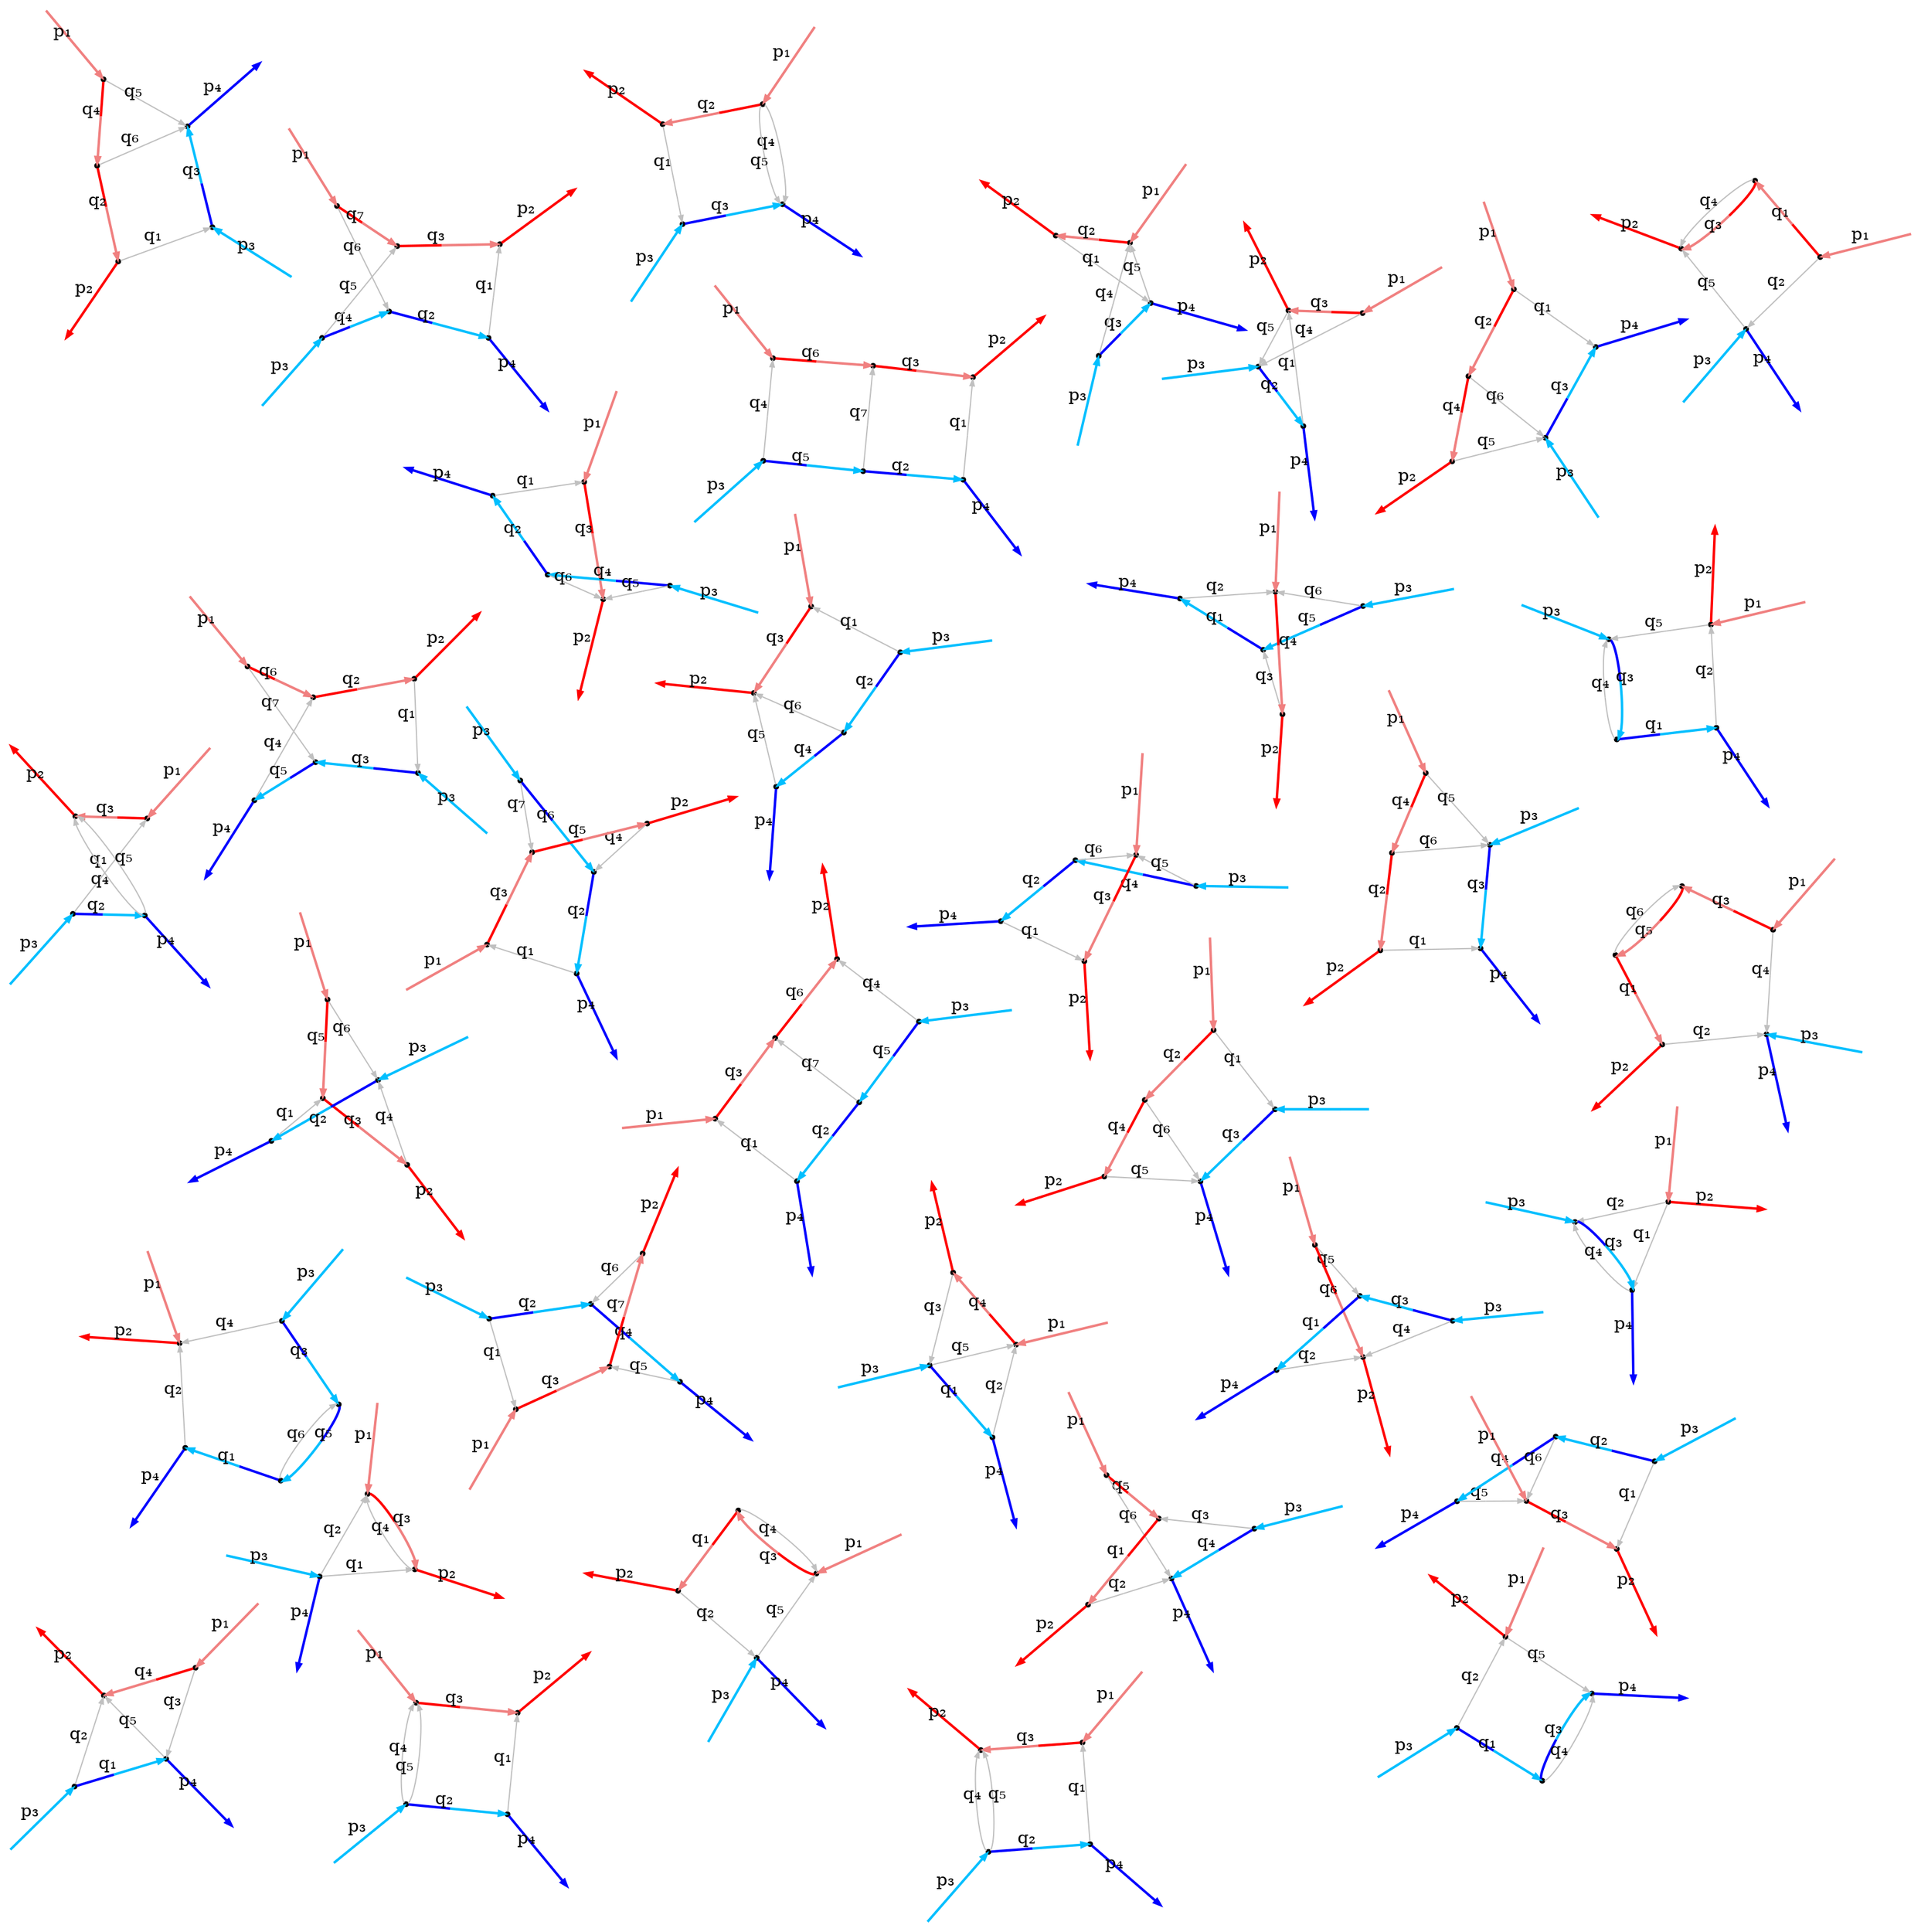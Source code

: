 digraph G {
  graph [layout="neato"];
  node [height="0.05",margin="0",shape="point",width="0.05"];
  edge [arrowsize="0.5"];
  n1 [label=""];
  n2 [label=""];
  n3 [label=""];
  n4 [label=""];
  n5 [label=""];
  n6 [label=""];
  n7 [label=""];
  n8 [label=""];
  n9 [label=""];
  n10 [label=""];
  n11 [label=""];
  n12 [label=""];
  n13 [label=""];
  n14 [label=""];
  n15 [label=""];
  n16 [label=""];
  n17 [label=""];
  n18 [label=""];
  n19 [label=""];
  n20 [label=""];
  n21 [label=""];
  n22 [label=""];
  n23 [label=""];
  n24 [label=""];
  n25 [label=""];
  n26 [label=""];
  n27 [label=""];
  n28 [label=""];
  n29 [label=""];
  n30 [label=""];
  n31 [label=""];
  n32 [label=""];
  n33 [label=""];
  n34 [label=""];
  n35 [label=""];
  n36 [label=""];
  n37 [label=""];
  n38 [label=""];
  n39 [label=""];
  n40 [label=""];
  n41 [label=""];
  n42 [label=""];
  n43 [label=""];
  n44 [label=""];
  n45 [label=""];
  n46 [label=""];
  n47 [label=""];
  n48 [label=""];
  n49 [label=""];
  n50 [label=""];
  n51 [label=""];
  n52 [label=""];
  n53 [label=""];
  n54 [label=""];
  n55 [label=""];
  n56 [label=""];
  n57 [label=""];
  n58 [label=""];
  n59 [label=""];
  n60 [label=""];
  n61 [label=""];
  n62 [label=""];
  n63 [label=""];
  n64 [label=""];
  n65 [label=""];
  n66 [label=""];
  n67 [label=""];
  n68 [label=""];
  n69 [label=""];
  n70 [label=""];
  n71 [label=""];
  n72 [label=""];
  n73 [label=""];
  n74 [label=""];
  n75 [label=""];
  n76 [label=""];
  n77 [label=""];
  n78 [label=""];
  n79 [label=""];
  n80 [label=""];
  n81 [label=""];
  n82 [label=""];
  n83 [label=""];
  n84 [label=""];
  n85 [label=""];
  n86 [label=""];
  n87 [label=""];
  n88 [label=""];
  n89 [label=""];
  n90 [label=""];
  n91 [label=""];
  n92 [label=""];
  n93 [label=""];
  n94 [label=""];
  n95 [label=""];
  n96 [label=""];
  n97 [label=""];
  n98 [label=""];
  n99 [label=""];
  n100 [label=""];
  n101 [label=""];
  n102 [label=""];
  n103 [label=""];
  n104 [label=""];
  n105 [label=""];
  n106 [label=""];
  n107 [label=""];
  n108 [label=""];
  n109 [label=""];
  n110 [label=""];
  n111 [label=""];
  n112 [label=""];
  n113 [label=""];
  n114 [label=""];
  n115 [label=""];
  n116 [label=""];
  n117 [label=""];
  n118 [label=""];
  n119 [label=""];
  n120 [label=""];
  n121 [label=""];
  n122 [label=""];
  n123 [label=""];
  n124 [label=""];
  n125 [label=""];
  n126 [label=""];
  n127 [label=""];
  n128 [label=""];
  n129 [label=""];
  n130 [label=""];
  n131 [label=""];
  n132 [label=""];
  n133 [label=""];
  n134 [label=""];
  n135 [label=""];
  n136 [label=""];
  n137 [label=""];
  n138 [label=""];
  n139 [label=""];
  n140 [label=""];
  n141 [label=""];
  n142 [label=""];
  n143 [label=""];
  n144 [label=""];
  n145 [label=""];
  n146 [label=""];
  n147 [label=""];
  n148 [label=""];
  n149 [label=""];
  n150 [label=""];
  n151 [label=""];
  n152 [label=""];
  n153 [label=""];
  n154 [label=""];
  n155 [label=""];
  n156 [label=""];
  n157 [label=""];
  n158 [label=""];
  n159 [label=""];
  n160 [label=""];
  n161 [label="",shape="none",style="invis"];
  n162 [label="",shape="none",style="invis"];
  n163 [label="",shape="none",style="invis"];
  n164 [label="",shape="none",style="invis"];
  n165 [label="",shape="none",style="invis"];
  n166 [label="",shape="none",style="invis"];
  n167 [label="",shape="none",style="invis"];
  n168 [label="",shape="none",style="invis"];
  n169 [label="",shape="none",style="invis"];
  n170 [label="",shape="none",style="invis"];
  n171 [label="",shape="none",style="invis"];
  n172 [label="",shape="none",style="invis"];
  n173 [label="",shape="none",style="invis"];
  n174 [label="",shape="none",style="invis"];
  n175 [label="",shape="none",style="invis"];
  n176 [label="",shape="none",style="invis"];
  n177 [label="",shape="none",style="invis"];
  n178 [label="",shape="none",style="invis"];
  n179 [label="",shape="none",style="invis"];
  n180 [label="",shape="none",style="invis"];
  n181 [label="",shape="none",style="invis"];
  n182 [label="",shape="none",style="invis"];
  n183 [label="",shape="none",style="invis"];
  n184 [label="",shape="none",style="invis"];
  n185 [label="",shape="none",style="invis"];
  n186 [label="",shape="none",style="invis"];
  n187 [label="",shape="none",style="invis"];
  n188 [label="",shape="none",style="invis"];
  n189 [label="",shape="none",style="invis"];
  n190 [label="",shape="none",style="invis"];
  n191 [label="",shape="none",style="invis"];
  n192 [label="",shape="none",style="invis"];
  n193 [label="",shape="none",style="invis"];
  n194 [label="",shape="none",style="invis"];
  n195 [label="",shape="none",style="invis"];
  n196 [label="",shape="none",style="invis"];
  n197 [label="",shape="none",style="invis"];
  n198 [label="",shape="none",style="invis"];
  n199 [label="",shape="none",style="invis"];
  n200 [label="",shape="none",style="invis"];
  n201 [label="",shape="none",style="invis"];
  n202 [label="",shape="none",style="invis"];
  n203 [label="",shape="none",style="invis"];
  n204 [label="",shape="none",style="invis"];
  n205 [label="",shape="none",style="invis"];
  n206 [label="",shape="none",style="invis"];
  n207 [label="",shape="none",style="invis"];
  n208 [label="",shape="none",style="invis"];
  n209 [label="",shape="none",style="invis"];
  n210 [label="",shape="none",style="invis"];
  n211 [label="",shape="none",style="invis"];
  n212 [label="",shape="none",style="invis"];
  n213 [label="",shape="none",style="invis"];
  n214 [label="",shape="none",style="invis"];
  n215 [label="",shape="none",style="invis"];
  n216 [label="",shape="none",style="invis"];
  n217 [label="",shape="none",style="invis"];
  n218 [label="",shape="none",style="invis"];
  n219 [label="",shape="none",style="invis"];
  n220 [label="",shape="none",style="invis"];
  n221 [label="",shape="none",style="invis"];
  n222 [label="",shape="none",style="invis"];
  n223 [label="",shape="none",style="invis"];
  n224 [label="",shape="none",style="invis"];
  n225 [label="",shape="none",style="invis"];
  n226 [label="",shape="none",style="invis"];
  n227 [label="",shape="none",style="invis"];
  n228 [label="",shape="none",style="invis"];
  n229 [label="",shape="none",style="invis"];
  n230 [label="",shape="none",style="invis"];
  n231 [label="",shape="none",style="invis"];
  n232 [label="",shape="none",style="invis"];
  n233 [label="",shape="none",style="invis"];
  n234 [label="",shape="none",style="invis"];
  n235 [label="",shape="none",style="invis"];
  n236 [label="",shape="none",style="invis"];
  n237 [label="",shape="none",style="invis"];
  n238 [label="",shape="none",style="invis"];
  n239 [label="",shape="none",style="invis"];
  n240 [label="",shape="none",style="invis"];
  n241 [label="",shape="none",style="invis"];
  n242 [label="",shape="none",style="invis"];
  n243 [label="",shape="none",style="invis"];
  n244 [label="",shape="none",style="invis"];
  n245 [label="",shape="none",style="invis"];
  n246 [label="",shape="none",style="invis"];
  n247 [label="",shape="none",style="invis"];
  n248 [label="",shape="none",style="invis"];
  n249 [label="",shape="none",style="invis"];
  n250 [label="",shape="none",style="invis"];
  n251 [label="",shape="none",style="invis"];
  n252 [label="",shape="none",style="invis"];
  n253 [label="",shape="none",style="invis"];
  n254 [label="",shape="none",style="invis"];
  n255 [label="",shape="none",style="invis"];
  n256 [label="",shape="none",style="invis"];
  n257 [label="",shape="none",style="invis"];
  n258 [label="",shape="none",style="invis"];
  n259 [label="",shape="none",style="invis"];
  n260 [label="",shape="none",style="invis"];
  n261 [label="",shape="none",style="invis"];
  n262 [label="",shape="none",style="invis"];
  n263 [label="",shape="none",style="invis"];
  n264 [label="",shape="none",style="invis"];
  n265 [label="",shape="none",style="invis"];
  n266 [label="",shape="none",style="invis"];
  n267 [label="",shape="none",style="invis"];
  n268 [label="",shape="none",style="invis"];
  n269 [label="",shape="none",style="invis"];
  n270 [label="",shape="none",style="invis"];
  n271 [label="",shape="none",style="invis"];
  n272 [label="",shape="none",style="invis"];
  n273 [label="",shape="none",style="invis"];
  n274 [label="",shape="none",style="invis"];
  n275 [label="",shape="none",style="invis"];
  n276 [label="",shape="none",style="invis"];
  n277 [label="",shape="none",style="invis"];
  n278 [label="",shape="none",style="invis"];
  n279 [label="",shape="none",style="invis"];
  n280 [label="",shape="none",style="invis"];
  n281 [label="",shape="none",style="invis"];
  n282 [label="",shape="none",style="invis"];
  n283 [label="",shape="none",style="invis"];
  n284 [label="",shape="none",style="invis"];
  n285 [label="",shape="none",style="invis"];
  n286 [label="",shape="none",style="invis"];
  n287 [label="",shape="none",style="invis"];
  n288 [label="",shape="none",style="invis"];
  n289 [label="",shape="none",style="invis"];
  n290 [label="",shape="none",style="invis"];
  n291 [label="",shape="none",style="invis"];
  n292 [label="",shape="none",style="invis"];
  n293 [label="",shape="none",style="invis"];
  n294 [label="",shape="none",style="invis"];
  n295 [label="",shape="none",style="invis"];
  n296 [label="",shape="none",style="invis"];
  n161 -> n3 [color="lightcoral",label="p₁",penwidth="2"];
  n2 -> n162 [color="red",label="p₂",penwidth="2"];
  n163 -> n1 [color="deepskyblue",label="p₃",penwidth="2"];
  n1 -> n164 [color="blue",label="p₄",penwidth="2"];
  n165 -> n4 [color="lightcoral",label="p₁",penwidth="2"];
  n4 -> n166 [color="red",label="p₂",penwidth="2"];
  n167 -> n6 [color="deepskyblue",label="p₃",penwidth="2"];
  n5 -> n168 [color="blue",label="p₄",penwidth="2"];
  n169 -> n9 [color="lightcoral",label="p₁",penwidth="2"];
  n9 -> n170 [color="red",label="p₂",penwidth="2"];
  n171 -> n10 [color="deepskyblue",label="p₃",penwidth="2"];
  n7 -> n172 [color="blue",label="p₄",penwidth="2"];
  n173 -> n14 [color="lightcoral",label="p₁",penwidth="2"];
  n11 -> n174 [color="red",label="p₂",penwidth="2"];
  n175 -> n13 [color="deepskyblue",label="p₃",penwidth="2"];
  n13 -> n176 [color="blue",label="p₄",penwidth="2"];
  n177 -> n17 [color="lightcoral",label="p₁",penwidth="2"];
  n17 -> n178 [color="red",label="p₂",penwidth="2"];
  n179 -> n15 [color="deepskyblue",label="p₃",penwidth="2"];
  n18 -> n180 [color="blue",label="p₄",penwidth="2"];
  n181 -> n19 [color="lightcoral",label="p₁",penwidth="2"];
  n22 -> n182 [color="red",label="p₂",penwidth="2"];
  n183 -> n21 [color="deepskyblue",label="p₃",penwidth="2"];
  n21 -> n184 [color="blue",label="p₄",penwidth="2"];
  n185 -> n26 [color="lightcoral",label="p₁",penwidth="2"];
  n24 -> n186 [color="red",label="p₂",penwidth="2"];
  n187 -> n25 [color="deepskyblue",label="p₃",penwidth="2"];
  n23 -> n188 [color="blue",label="p₄",penwidth="2"];
  n189 -> n28 [color="lightcoral",label="p₁",penwidth="2"];
  n29 -> n190 [color="red",label="p₂",penwidth="2"];
  n191 -> n30 [color="deepskyblue",label="p₃",penwidth="2"];
  n27 -> n192 [color="blue",label="p₄",penwidth="2"];
  n193 -> n34 [color="lightcoral",label="p₁",penwidth="2"];
  n31 -> n194 [color="red",label="p₂",penwidth="2"];
  n195 -> n32 [color="deepskyblue",label="p₃",penwidth="2"];
  n33 -> n196 [color="blue",label="p₄",penwidth="2"];
  n197 -> n36 [color="lightcoral",label="p₁",penwidth="2"];
  n38 -> n198 [color="red",label="p₂",penwidth="2"];
  n199 -> n35 [color="deepskyblue",label="p₃",penwidth="2"];
  n37 -> n200 [color="blue",label="p₄",penwidth="2"];
  n201 -> n42 [color="lightcoral",label="p₁",penwidth="2"];
  n40 -> n202 [color="red",label="p₂",penwidth="2"];
  n203 -> n41 [color="deepskyblue",label="p₃",penwidth="2"];
  n39 -> n204 [color="blue",label="p₄",penwidth="2"];
  n205 -> n44 [color="lightcoral",label="p₁",penwidth="2"];
  n46 -> n206 [color="red",label="p₂",penwidth="2"];
  n207 -> n45 [color="deepskyblue",label="p₃",penwidth="2"];
  n43 -> n208 [color="blue",label="p₄",penwidth="2"];
  n209 -> n49 [color="lightcoral",label="p₁",penwidth="2"];
  n47 -> n210 [color="red",label="p₂",penwidth="2"];
  n211 -> n48 [color="deepskyblue",label="p₃",penwidth="2"];
  n50 -> n212 [color="blue",label="p₄",penwidth="2"];
  n213 -> n52 [color="lightcoral",label="p₁",penwidth="2"];
  n54 -> n214 [color="red",label="p₂",penwidth="2"];
  n215 -> n51 [color="deepskyblue",label="p₃",penwidth="2"];
  n53 -> n216 [color="blue",label="p₄",penwidth="2"];
  n217 -> n59 [color="lightcoral",label="p₁",penwidth="2"];
  n59 -> n218 [color="red",label="p₂",penwidth="2"];
  n219 -> n56 [color="deepskyblue",label="p₃",penwidth="2"];
  n55 -> n220 [color="blue",label="p₄",penwidth="2"];
  n221 -> n61 [color="lightcoral",label="p₁",penwidth="2"];
  n60 -> n222 [color="red",label="p₂",penwidth="2"];
  n223 -> n64 [color="deepskyblue",label="p₃",penwidth="2"];
  n64 -> n224 [color="blue",label="p₄",penwidth="2"];
  n225 -> n69 [color="lightcoral",label="p₁",penwidth="2"];
  n66 -> n226 [color="red",label="p₂",penwidth="2"];
  n227 -> n67 [color="deepskyblue",label="p₃",penwidth="2"];
  n65 -> n228 [color="blue",label="p₄",penwidth="2"];
  n229 -> n72 [color="lightcoral",label="p₁",penwidth="2"];
  n71 -> n230 [color="red",label="p₂",penwidth="2"];
  n231 -> n74 [color="deepskyblue",label="p₃",penwidth="2"];
  n70 -> n232 [color="blue",label="p₄",penwidth="2"];
  n233 -> n77 [color="lightcoral",label="p₁",penwidth="2"];
  n79 -> n234 [color="red",label="p₂",penwidth="2"];
  n235 -> n76 [color="deepskyblue",label="p₃",penwidth="2"];
  n75 -> n236 [color="blue",label="p₄",penwidth="2"];
  n237 -> n82 [color="lightcoral",label="p₁",penwidth="2"];
  n80 -> n238 [color="red",label="p₂",penwidth="2"];
  n239 -> n81 [color="deepskyblue",label="p₃",penwidth="2"];
  n84 -> n240 [color="blue",label="p₄",penwidth="2"];
  n241 -> n89 [color="lightcoral",label="p₁",penwidth="2"];
  n86 -> n242 [color="red",label="p₂",penwidth="2"];
  n243 -> n87 [color="deepskyblue",label="p₃",penwidth="2"];
  n85 -> n244 [color="blue",label="p₄",penwidth="2"];
  n245 -> n91 [color="lightcoral",label="p₁",penwidth="2"];
  n94 -> n246 [color="red",label="p₂",penwidth="2"];
  n247 -> n92 [color="deepskyblue",label="p₃",penwidth="2"];
  n90 -> n248 [color="blue",label="p₄",penwidth="2"];
  n249 -> n97 [color="lightcoral",label="p₁",penwidth="2"];
  n95 -> n250 [color="red",label="p₂",penwidth="2"];
  n251 -> n99 [color="deepskyblue",label="p₃",penwidth="2"];
  n96 -> n252 [color="blue",label="p₄",penwidth="2"];
  n253 -> n102 [color="lightcoral",label="p₁",penwidth="2"];
  n100 -> n254 [color="red",label="p₂",penwidth="2"];
  n255 -> n101 [color="deepskyblue",label="p₃",penwidth="2"];
  n104 -> n256 [color="blue",label="p₄",penwidth="2"];
  n257 -> n109 [color="lightcoral",label="p₁",penwidth="2"];
  n106 -> n258 [color="red",label="p₂",penwidth="2"];
  n259 -> n105 [color="deepskyblue",label="p₃",penwidth="2"];
  n107 -> n260 [color="blue",label="p₄",penwidth="2"];
  n261 -> n111 [color="lightcoral",label="p₁",penwidth="2"];
  n114 -> n262 [color="red",label="p₂",penwidth="2"];
  n263 -> n110 [color="deepskyblue",label="p₃",penwidth="2"];
  n112 -> n264 [color="blue",label="p₄",penwidth="2"];
  n265 -> n115 [color="lightcoral",label="p₁",penwidth="2"];
  n117 -> n266 [color="red",label="p₂",penwidth="2"];
  n267 -> n119 [color="deepskyblue",label="p₃",penwidth="2"];
  n116 -> n268 [color="blue",label="p₄",penwidth="2"];
  n269 -> n120 [color="lightcoral",label="p₁",penwidth="2"];
  n122 -> n270 [color="red",label="p₂",penwidth="2"];
  n271 -> n121 [color="deepskyblue",label="p₃",penwidth="2"];
  n124 -> n272 [color="blue",label="p₄",penwidth="2"];
  n273 -> n128 [color="lightcoral",label="p₁",penwidth="2"];
  n126 -> n274 [color="red",label="p₂",penwidth="2"];
  n275 -> n127 [color="deepskyblue",label="p₃",penwidth="2"];
  n125 -> n276 [color="blue",label="p₄",penwidth="2"];
  n277 -> n132 [color="lightcoral",label="p₁",penwidth="2"];
  n133 -> n278 [color="red",label="p₂",penwidth="2"];
  n279 -> n134 [color="deepskyblue",label="p₃",penwidth="2"];
  n131 -> n280 [color="blue",label="p₄",penwidth="2"];
  n281 -> n140 [color="lightcoral",label="p₁",penwidth="2"];
  n137 -> n282 [color="red",label="p₂",penwidth="2"];
  n283 -> n138 [color="deepskyblue",label="p₃",penwidth="2"];
  n139 -> n284 [color="blue",label="p₄",penwidth="2"];
  n285 -> n144 [color="lightcoral",label="p₁",penwidth="2"];
  n146 -> n286 [color="red",label="p₂",penwidth="2"];
  n287 -> n143 [color="deepskyblue",label="p₃",penwidth="2"];
  n145 -> n288 [color="blue",label="p₄",penwidth="2"];
  n289 -> n152 [color="lightcoral",label="p₁",penwidth="2"];
  n150 -> n290 [color="red",label="p₂",penwidth="2"];
  n291 -> n151 [color="deepskyblue",label="p₃",penwidth="2"];
  n149 -> n292 [color="blue",label="p₄",penwidth="2"];
  n293 -> n156 [color="lightcoral",label="p₁",penwidth="2"];
  n158 -> n294 [color="red",label="p₂",penwidth="2"];
  n295 -> n157 [color="deepskyblue",label="p₃",penwidth="2"];
  n155 -> n296 [color="blue",label="p₄",penwidth="2"];
  n1 -> n2 [color="grey;0.5:grey",label="q₁",penwidth="1"];
  n1 -> n3 [color="grey;0.5:grey",label="q₂",penwidth="1"];
  n3 -> n2 [color="red;0.5:lightcoral",label="q₃",penwidth="2"];
  n2 -> n3 [color="grey;0.5:grey",label="q₄",penwidth="1"];
  n4 -> n5 [color="grey;0.5:grey",label="q₁",penwidth="1"];
  n4 -> n6 [color="grey;0.5:grey",label="q₂",penwidth="1"];
  n6 -> n5 [color="blue;0.5:deepskyblue",label="q₃",penwidth="2"];
  n5 -> n6 [color="grey;0.5:grey",label="q₄",penwidth="1"];
  n8 -> n7 [color="blue;0.5:deepskyblue",label="q₁",penwidth="2"];
  n7 -> n9 [color="grey;0.5:grey",label="q₂",penwidth="1"];
  n10 -> n8 [color="blue;0.5:deepskyblue",label="q₃",penwidth="2"];
  n8 -> n10 [color="grey;0.5:grey",label="q₄",penwidth="1"];
  n9 -> n10 [color="grey;0.5:grey",label="q₅",penwidth="1"];
  n12 -> n11 [color="red;0.5:lightcoral",label="q₁",penwidth="2"];
  n11 -> n13 [color="grey;0.5:grey",label="q₂",penwidth="1"];
  n14 -> n12 [color="red;0.5:lightcoral",label="q₃",penwidth="2"];
  n12 -> n14 [color="grey;0.5:grey",label="q₄",penwidth="1"];
  n13 -> n14 [color="grey;0.5:grey",label="q₅",penwidth="1"];
  n15 -> n16 [color="blue;0.5:deepskyblue",label="q₁",penwidth="2"];
  n15 -> n17 [color="grey;0.5:grey",label="q₂",penwidth="1"];
  n16 -> n18 [color="blue;0.5:deepskyblue",label="q₃",penwidth="2"];
  n16 -> n18 [color="grey;0.5:grey",label="q₄",penwidth="1"];
  n17 -> n18 [color="grey;0.5:grey",label="q₅",penwidth="1"];
  n19 -> n20 [color="red;0.5:lightcoral",label="q₁",penwidth="2"];
  n19 -> n21 [color="grey;0.5:grey",label="q₂",penwidth="1"];
  n20 -> n22 [color="red;0.5:lightcoral",label="q₃",penwidth="2"];
  n20 -> n22 [color="grey;0.5:grey",label="q₄",penwidth="1"];
  n21 -> n22 [color="grey;0.5:grey",label="q₅",penwidth="1"];
  n25 -> n23 [color="blue;0.5:deepskyblue",label="q₁",penwidth="2"];
  n23 -> n26 [color="grey;0.5:grey",label="q₂",penwidth="1"];
  n24 -> n25 [color="grey;0.5:grey",label="q₃",penwidth="1"];
  n26 -> n24 [color="red;0.5:lightcoral",label="q₄",penwidth="2"];
  n25 -> n26 [color="grey;0.5:grey",label="q₅",penwidth="1"];
  n27 -> n29 [color="grey;0.5:grey",label="q₁",penwidth="1"];
  n30 -> n27 [color="blue;0.5:deepskyblue",label="q₂",penwidth="2"];
  n28 -> n29 [color="red;0.5:lightcoral",label="q₃",penwidth="2"];
  n28 -> n30 [color="grey;0.5:grey",label="q₄",penwidth="1"];
  n29 -> n30 [color="grey;0.5:grey",label="q₅",penwidth="1"];
  n31 -> n33 [color="grey;0.5:grey",label="q₁",penwidth="1"];
  n34 -> n31 [color="red;0.5:lightcoral",label="q₂",penwidth="2"];
  n32 -> n33 [color="blue;0.5:deepskyblue",label="q₃",penwidth="2"];
  n32 -> n34 [color="grey;0.5:grey",label="q₄",penwidth="1"];
  n33 -> n34 [color="grey;0.5:grey",label="q₅",penwidth="1"];
  n35 -> n37 [color="blue;0.5:deepskyblue",label="q₁",penwidth="2"];
  n35 -> n38 [color="grey;0.5:grey",label="q₂",penwidth="1"];
  n36 -> n37 [color="grey;0.5:grey",label="q₃",penwidth="1"];
  n36 -> n38 [color="red;0.5:lightcoral",label="q₄",penwidth="2"];
  n37 -> n38 [color="grey;0.5:grey",label="q₅",penwidth="1"];
  n39 -> n40 [color="grey;0.5:grey",label="q₁",penwidth="1"];
  n41 -> n39 [color="blue;0.5:deepskyblue",label="q₂",penwidth="2"];
  n42 -> n40 [color="red;0.5:lightcoral",label="q₃",penwidth="2"];
  n41 -> n42 [color="grey;0.5:grey",label="q₄",penwidth="1"];
  n41 -> n42 [color="grey;0.5:grey",label="q₅",penwidth="1"];
  n43 -> n44 [color="grey;0.5:grey",label="q₁",penwidth="1"];
  n45 -> n43 [color="blue;0.5:deepskyblue",label="q₂",penwidth="2"];
  n44 -> n46 [color="red;0.5:lightcoral",label="q₃",penwidth="2"];
  n45 -> n46 [color="grey;0.5:grey",label="q₄",penwidth="1"];
  n45 -> n46 [color="grey;0.5:grey",label="q₅",penwidth="1"];
  n47 -> n48 [color="grey;0.5:grey",label="q₁",penwidth="1"];
  n49 -> n47 [color="red;0.5:lightcoral",label="q₂",penwidth="2"];
  n48 -> n50 [color="blue;0.5:deepskyblue",label="q₃",penwidth="2"];
  n49 -> n50 [color="grey;0.5:grey",label="q₄",penwidth="1"];
  n49 -> n50 [color="grey;0.5:grey",label="q₅",penwidth="1"];
  n51 -> n52 [color="grey;0.5:grey",label="q₁",penwidth="1"];
  n51 -> n53 [color="blue;0.5:deepskyblue",label="q₂",penwidth="2"];
  n52 -> n54 [color="red;0.5:lightcoral",label="q₃",penwidth="2"];
  n53 -> n54 [color="grey;0.5:grey",label="q₄",penwidth="1"];
  n53 -> n54 [color="grey;0.5:grey",label="q₅",penwidth="1"];
  n57 -> n55 [color="blue;0.5:deepskyblue",label="q₁",penwidth="2"];
  n55 -> n59 [color="grey;0.5:grey",label="q₂",penwidth="1"];
  n56 -> n58 [color="blue;0.5:deepskyblue",label="q₃",penwidth="2"];
  n56 -> n59 [color="grey;0.5:grey",label="q₄",penwidth="1"];
  n58 -> n57 [color="blue;0.5:deepskyblue",label="q₅",penwidth="2"];
  n57 -> n58 [color="grey;0.5:grey",label="q₆",penwidth="1"];
  n62 -> n60 [color="red;0.5:lightcoral",label="q₁",penwidth="2"];
  n60 -> n64 [color="grey;0.5:grey",label="q₂",penwidth="1"];
  n61 -> n63 [color="red;0.5:lightcoral",label="q₃",penwidth="2"];
  n61 -> n64 [color="grey;0.5:grey",label="q₄",penwidth="1"];
  n63 -> n62 [color="red;0.5:lightcoral",label="q₅",penwidth="2"];
  n62 -> n63 [color="grey;0.5:grey",label="q₆",penwidth="1"];
  n68 -> n65 [color="blue;0.5:deepskyblue",label="q₁",penwidth="2"];
  n65 -> n69 [color="grey;0.5:grey",label="q₂",penwidth="1"];
  n66 -> n68 [color="grey;0.5:grey",label="q₃",penwidth="1"];
  n69 -> n66 [color="red;0.5:lightcoral",label="q₄",penwidth="2"];
  n67 -> n68 [color="blue;0.5:deepskyblue",label="q₅",penwidth="2"];
  n67 -> n69 [color="grey;0.5:grey",label="q₆",penwidth="1"];
  n70 -> n73 [color="grey;0.5:grey",label="q₁",penwidth="1"];
  n74 -> n70 [color="blue;0.5:deepskyblue",label="q₂",penwidth="2"];
  n73 -> n71 [color="red;0.5:lightcoral",label="q₃",penwidth="2"];
  n71 -> n74 [color="grey;0.5:grey",label="q₄",penwidth="1"];
  n72 -> n73 [color="red;0.5:lightcoral",label="q₅",penwidth="2"];
  n72 -> n74 [color="grey;0.5:grey",label="q₆",penwidth="1"];
  n78 -> n75 [color="blue;0.5:deepskyblue",label="q₁",penwidth="2"];
  n75 -> n79 [color="grey;0.5:grey",label="q₂",penwidth="1"];
  n76 -> n78 [color="blue;0.5:deepskyblue",label="q₃",penwidth="2"];
  n76 -> n79 [color="grey;0.5:grey",label="q₄",penwidth="1"];
  n77 -> n78 [color="grey;0.5:grey",label="q₅",penwidth="1"];
  n77 -> n79 [color="red;0.5:lightcoral",label="q₆",penwidth="2"];
  n83 -> n80 [color="red;0.5:lightcoral",label="q₁",penwidth="2"];
  n80 -> n84 [color="grey;0.5:grey",label="q₂",penwidth="1"];
  n81 -> n83 [color="grey;0.5:grey",label="q₃",penwidth="1"];
  n81 -> n84 [color="blue;0.5:deepskyblue",label="q₄",penwidth="2"];
  n82 -> n83 [color="red;0.5:lightcoral",label="q₅",penwidth="2"];
  n82 -> n84 [color="grey;0.5:grey",label="q₆",penwidth="1"];
  n85 -> n86 [color="grey;0.5:grey",label="q₁",penwidth="1"];
  n88 -> n85 [color="blue;0.5:deepskyblue",label="q₂",penwidth="2"];
  n89 -> n86 [color="red;0.5:lightcoral",label="q₃",penwidth="2"];
  n87 -> n88 [color="blue;0.5:deepskyblue",label="q₄",penwidth="2"];
  n87 -> n89 [color="grey;0.5:grey",label="q₅",penwidth="1"];
  n88 -> n89 [color="grey;0.5:grey",label="q₆",penwidth="1"];
  n90 -> n91 [color="grey;0.5:grey",label="q₁",penwidth="1"];
  n93 -> n90 [color="blue;0.5:deepskyblue",label="q₂",penwidth="2"];
  n91 -> n94 [color="red;0.5:lightcoral",label="q₃",penwidth="2"];
  n92 -> n93 [color="blue;0.5:deepskyblue",label="q₄",penwidth="2"];
  n92 -> n94 [color="grey;0.5:grey",label="q₅",penwidth="1"];
  n93 -> n94 [color="grey;0.5:grey",label="q₆",penwidth="1"];
  n95 -> n96 [color="grey;0.5:grey",label="q₁",penwidth="1"];
  n98 -> n95 [color="red;0.5:lightcoral",label="q₂",penwidth="2"];
  n99 -> n96 [color="blue;0.5:deepskyblue",label="q₃",penwidth="2"];
  n97 -> n98 [color="red;0.5:lightcoral",label="q₄",penwidth="2"];
  n97 -> n99 [color="grey;0.5:grey",label="q₅",penwidth="1"];
  n98 -> n99 [color="grey;0.5:grey",label="q₆",penwidth="1"];
  n100 -> n101 [color="grey;0.5:grey",label="q₁",penwidth="1"];
  n103 -> n100 [color="red;0.5:lightcoral",label="q₂",penwidth="2"];
  n101 -> n104 [color="blue;0.5:deepskyblue",label="q₃",penwidth="2"];
  n102 -> n103 [color="red;0.5:lightcoral",label="q₄",penwidth="2"];
  n102 -> n104 [color="grey;0.5:grey",label="q₅",penwidth="1"];
  n103 -> n104 [color="grey;0.5:grey",label="q₆",penwidth="1"];
  n105 -> n106 [color="grey;0.5:grey",label="q₁",penwidth="1"];
  n105 -> n108 [color="blue;0.5:deepskyblue",label="q₂",penwidth="2"];
  n109 -> n106 [color="red;0.5:lightcoral",label="q₃",penwidth="2"];
  n108 -> n107 [color="blue;0.5:deepskyblue",label="q₄",penwidth="2"];
  n107 -> n109 [color="grey;0.5:grey",label="q₅",penwidth="1"];
  n108 -> n109 [color="grey;0.5:grey",label="q₆",penwidth="1"];
  n110 -> n111 [color="grey;0.5:grey",label="q₁",penwidth="1"];
  n110 -> n113 [color="blue;0.5:deepskyblue",label="q₂",penwidth="2"];
  n111 -> n114 [color="red;0.5:lightcoral",label="q₃",penwidth="2"];
  n113 -> n112 [color="blue;0.5:deepskyblue",label="q₄",penwidth="2"];
  n112 -> n114 [color="grey;0.5:grey",label="q₅",penwidth="1"];
  n113 -> n114 [color="grey;0.5:grey",label="q₆",penwidth="1"];
  n115 -> n116 [color="grey;0.5:grey",label="q₁",penwidth="1"];
  n115 -> n118 [color="red;0.5:lightcoral",label="q₂",penwidth="2"];
  n119 -> n116 [color="blue;0.5:deepskyblue",label="q₃",penwidth="2"];
  n118 -> n117 [color="red;0.5:lightcoral",label="q₄",penwidth="2"];
  n117 -> n119 [color="grey;0.5:grey",label="q₅",penwidth="1"];
  n118 -> n119 [color="grey;0.5:grey",label="q₆",penwidth="1"];
  n120 -> n121 [color="grey;0.5:grey",label="q₁",penwidth="1"];
  n120 -> n123 [color="red;0.5:lightcoral",label="q₂",penwidth="2"];
  n121 -> n124 [color="blue;0.5:deepskyblue",label="q₃",penwidth="2"];
  n123 -> n122 [color="red;0.5:lightcoral",label="q₄",penwidth="2"];
  n122 -> n124 [color="grey;0.5:grey",label="q₅",penwidth="1"];
  n123 -> n124 [color="grey;0.5:grey",label="q₆",penwidth="1"];
  n125 -> n126 [color="grey;0.5:grey",label="q₁",penwidth="1"];
  n129 -> n125 [color="blue;0.5:deepskyblue",label="q₂",penwidth="2"];
  n130 -> n126 [color="red;0.5:lightcoral",label="q₃",penwidth="2"];
  n127 -> n129 [color="blue;0.5:deepskyblue",label="q₄",penwidth="2"];
  n127 -> n130 [color="grey;0.5:grey",label="q₅",penwidth="1"];
  n128 -> n129 [color="grey;0.5:grey",label="q₆",penwidth="1"];
  n128 -> n130 [color="red;0.5:lightcoral",label="q₇",penwidth="2"];
  n131 -> n132 [color="grey;0.5:grey",label="q₁",penwidth="1"];
  n135 -> n131 [color="blue;0.5:deepskyblue",label="q₂",penwidth="2"];
  n132 -> n136 [color="red;0.5:lightcoral",label="q₃",penwidth="2"];
  n133 -> n135 [color="grey;0.5:grey",label="q₄",penwidth="1"];
  n136 -> n133 [color="red;0.5:lightcoral",label="q₅",penwidth="2"];
  n134 -> n135 [color="blue;0.5:deepskyblue",label="q₆",penwidth="2"];
  n134 -> n136 [color="grey;0.5:grey",label="q₇",penwidth="1"];
  n137 -> n138 [color="grey;0.5:grey",label="q₁",penwidth="1"];
  n141 -> n137 [color="red;0.5:lightcoral",label="q₂",penwidth="2"];
  n138 -> n142 [color="blue;0.5:deepskyblue",label="q₃",penwidth="2"];
  n139 -> n141 [color="grey;0.5:grey",label="q₄",penwidth="1"];
  n142 -> n139 [color="blue;0.5:deepskyblue",label="q₅",penwidth="2"];
  n140 -> n141 [color="red;0.5:lightcoral",label="q₆",penwidth="2"];
  n140 -> n142 [color="grey;0.5:grey",label="q₇",penwidth="1"];
  n143 -> n144 [color="grey;0.5:grey",label="q₁",penwidth="1"];
  n143 -> n147 [color="blue;0.5:deepskyblue",label="q₂",penwidth="2"];
  n144 -> n148 [color="red;0.5:lightcoral",label="q₃",penwidth="2"];
  n147 -> n145 [color="blue;0.5:deepskyblue",label="q₄",penwidth="2"];
  n145 -> n148 [color="grey;0.5:grey",label="q₅",penwidth="1"];
  n146 -> n147 [color="grey;0.5:grey",label="q₆",penwidth="1"];
  n148 -> n146 [color="red;0.5:lightcoral",label="q₇",penwidth="2"];
  n149 -> n150 [color="grey;0.5:grey",label="q₁",penwidth="1"];
  n153 -> n149 [color="blue;0.5:deepskyblue",label="q₂",penwidth="2"];
  n154 -> n150 [color="red;0.5:lightcoral",label="q₃",penwidth="2"];
  n151 -> n152 [color="grey;0.5:grey",label="q₄",penwidth="1"];
  n151 -> n153 [color="blue;0.5:deepskyblue",label="q₅",penwidth="2"];
  n152 -> n154 [color="red;0.5:lightcoral",label="q₆",penwidth="2"];
  n153 -> n154 [color="grey;0.5:grey",label="q₇",penwidth="1"];
  n155 -> n156 [color="grey;0.5:grey",label="q₁",penwidth="1"];
  n159 -> n155 [color="blue;0.5:deepskyblue",label="q₂",penwidth="2"];
  n156 -> n160 [color="red;0.5:lightcoral",label="q₃",penwidth="2"];
  n157 -> n158 [color="grey;0.5:grey",label="q₄",penwidth="1"];
  n157 -> n159 [color="blue;0.5:deepskyblue",label="q₅",penwidth="2"];
  n160 -> n158 [color="red;0.5:lightcoral",label="q₆",penwidth="2"];
  n159 -> n160 [color="grey;0.5:grey",label="q₇",penwidth="1"];
}
